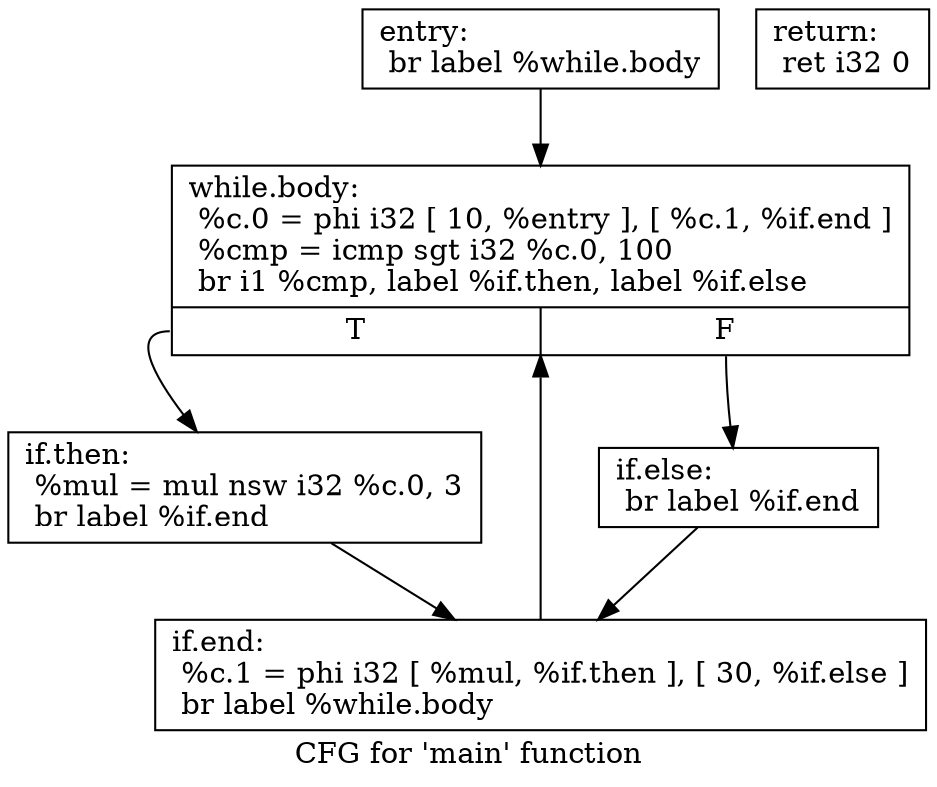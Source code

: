 digraph "CFG for 'main' function" {
	label="CFG for 'main' function";

	Node0xbc0c198 [shape=record,label="{entry:\l  br label %while.body\l}"];
	Node0xbc0c198 -> Node0xbc0c1c8;
	Node0xbc0c1c8 [shape=record,label="{while.body:                                       \l  %c.0 = phi i32 [ 10, %entry ], [ %c.1, %if.end ]\l  %cmp = icmp sgt i32 %c.0, 100\l  br i1 %cmp, label %if.then, label %if.else\l|{<s0>T|<s1>F}}"];
	Node0xbc0c1c8:s0 -> Node0xbc145f8;
	Node0xbc0c1c8:s1 -> Node0xbc14678;
	Node0xbc145f8 [shape=record,label="{if.then:                                          \l  %mul = mul nsw i32 %c.0, 3\l  br label %if.end\l}"];
	Node0xbc145f8 -> Node0xbc0a9d0;
	Node0xbc14678 [shape=record,label="{if.else:                                          \l  br label %if.end\l}"];
	Node0xbc14678 -> Node0xbc0a9d0;
	Node0xbc0a9d0 [shape=record,label="{if.end:                                           \l  %c.1 = phi i32 [ %mul, %if.then ], [ 30, %if.else ]\l  br label %while.body\l}"];
	Node0xbc0a9d0 -> Node0xbc0c1c8;
	Node0xbc14930 [shape=record,label="{return:                                           \l  ret i32 0\l}"];
}
